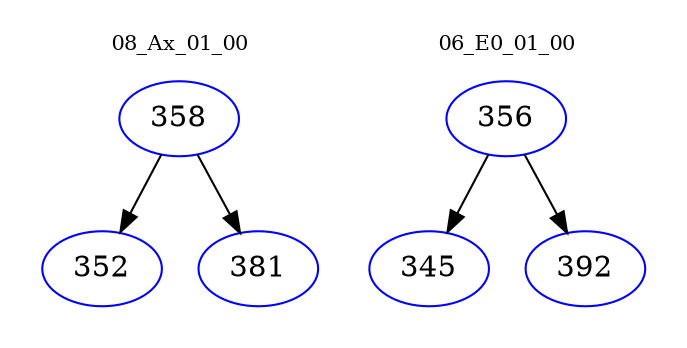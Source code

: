 digraph{
subgraph cluster_0 {
color = white
label = "08_Ax_01_00";
fontsize=10;
T0_358 [label="358", color="blue"]
T0_358 -> T0_352 [color="black"]
T0_352 [label="352", color="blue"]
T0_358 -> T0_381 [color="black"]
T0_381 [label="381", color="blue"]
}
subgraph cluster_1 {
color = white
label = "06_E0_01_00";
fontsize=10;
T1_356 [label="356", color="blue"]
T1_356 -> T1_345 [color="black"]
T1_345 [label="345", color="blue"]
T1_356 -> T1_392 [color="black"]
T1_392 [label="392", color="blue"]
}
}
